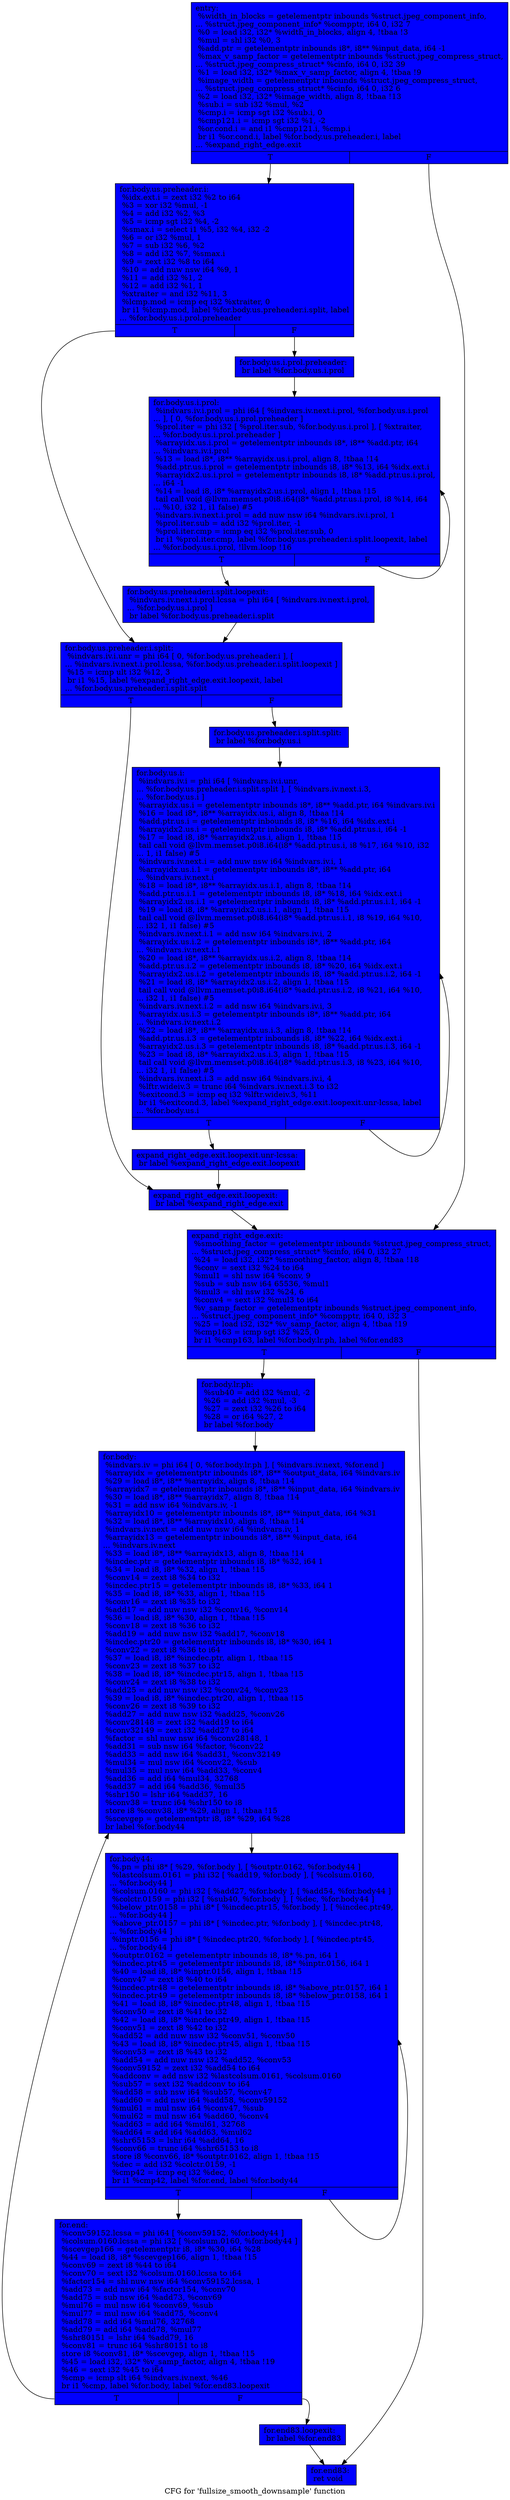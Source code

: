 digraph "CFG for 'fullsize_smooth_downsample' function" {
	label="CFG for 'fullsize_smooth_downsample' function";

	Node0x58bbda0 [shape=record, style = filled, fillcolor = blue, label="{entry:\l  %width_in_blocks = getelementptr inbounds %struct.jpeg_component_info,\l... %struct.jpeg_component_info* %compptr, i64 0, i32 7\l  %0 = load i32, i32* %width_in_blocks, align 4, !tbaa !3\l  %mul = shl i32 %0, 3\l  %add.ptr = getelementptr inbounds i8*, i8** %input_data, i64 -1\l  %max_v_samp_factor = getelementptr inbounds %struct.jpeg_compress_struct,\l... %struct.jpeg_compress_struct* %cinfo, i64 0, i32 39\l  %1 = load i32, i32* %max_v_samp_factor, align 4, !tbaa !9\l  %image_width = getelementptr inbounds %struct.jpeg_compress_struct,\l... %struct.jpeg_compress_struct* %cinfo, i64 0, i32 6\l  %2 = load i32, i32* %image_width, align 8, !tbaa !13\l  %sub.i = sub i32 %mul, %2\l  %cmp.i = icmp sgt i32 %sub.i, 0\l  %cmp121.i = icmp sgt i32 %1, -2\l  %or.cond.i = and i1 %cmp121.i, %cmp.i\l  br i1 %or.cond.i, label %for.body.us.preheader.i, label\l... %expand_right_edge.exit\l|{<s0>T|<s1>F}}"];
	Node0x58bbda0:s0 -> Node0x58bcaf0;
	Node0x58bbda0:s1 -> Node0x58bcbf0;
	Node0x58bcaf0 [shape=record, style = filled, fillcolor = blue, label="{for.body.us.preheader.i:                          \l  %idx.ext.i = zext i32 %2 to i64\l  %3 = xor i32 %mul, -1\l  %4 = add i32 %2, %3\l  %5 = icmp sgt i32 %4, -2\l  %smax.i = select i1 %5, i32 %4, i32 -2\l  %6 = or i32 %mul, 1\l  %7 = sub i32 %6, %2\l  %8 = add i32 %7, %smax.i\l  %9 = zext i32 %8 to i64\l  %10 = add nuw nsw i64 %9, 1\l  %11 = add i32 %1, 2\l  %12 = add i32 %1, 1\l  %xtraiter = and i32 %11, 3\l  %lcmp.mod = icmp eq i32 %xtraiter, 0\l  br i1 %lcmp.mod, label %for.body.us.preheader.i.split, label\l... %for.body.us.i.prol.preheader\l|{<s0>T|<s1>F}}"];
	Node0x58bcaf0:s0 -> Node0x58bcec0;
	Node0x58bcaf0:s1 -> Node0x58bd640;
	Node0x58bd640 [shape=record, style = filled, fillcolor = blue, label="{for.body.us.i.prol.preheader:                     \l  br label %for.body.us.i.prol\l}"];
	Node0x58bd640 -> Node0x58bd7f0;
	Node0x58bd7f0 [shape=record, style = filled, fillcolor = blue, label="{for.body.us.i.prol:                               \l  %indvars.iv.i.prol = phi i64 [ %indvars.iv.next.i.prol, %for.body.us.i.prol\l... ], [ 0, %for.body.us.i.prol.preheader ]\l  %prol.iter = phi i32 [ %prol.iter.sub, %for.body.us.i.prol ], [ %xtraiter,\l... %for.body.us.i.prol.preheader ]\l  %arrayidx.us.i.prol = getelementptr inbounds i8*, i8** %add.ptr, i64\l... %indvars.iv.i.prol\l  %13 = load i8*, i8** %arrayidx.us.i.prol, align 8, !tbaa !14\l  %add.ptr.us.i.prol = getelementptr inbounds i8, i8* %13, i64 %idx.ext.i\l  %arrayidx2.us.i.prol = getelementptr inbounds i8, i8* %add.ptr.us.i.prol,\l... i64 -1\l  %14 = load i8, i8* %arrayidx2.us.i.prol, align 1, !tbaa !15\l  tail call void @llvm.memset.p0i8.i64(i8* %add.ptr.us.i.prol, i8 %14, i64\l... %10, i32 1, i1 false) #5\l  %indvars.iv.next.i.prol = add nuw nsw i64 %indvars.iv.i.prol, 1\l  %prol.iter.sub = add i32 %prol.iter, -1\l  %prol.iter.cmp = icmp eq i32 %prol.iter.sub, 0\l  br i1 %prol.iter.cmp, label %for.body.us.preheader.i.split.loopexit, label\l... %for.body.us.i.prol, !llvm.loop !16\l|{<s0>T|<s1>F}}"];
	Node0x58bd7f0:s0 -> Node0x58be760;
	Node0x58bd7f0:s1 -> Node0x58bd7f0;
	Node0x58be760 [shape=record, style = filled, fillcolor = blue, label="{for.body.us.preheader.i.split.loopexit:           \l  %indvars.iv.next.i.prol.lcssa = phi i64 [ %indvars.iv.next.i.prol,\l... %for.body.us.i.prol ]\l  br label %for.body.us.preheader.i.split\l}"];
	Node0x58be760 -> Node0x58bcec0;
	Node0x58bcec0 [shape=record, style = filled, fillcolor = blue, label="{for.body.us.preheader.i.split:                    \l  %indvars.iv.i.unr = phi i64 [ 0, %for.body.us.preheader.i ], [\l... %indvars.iv.next.i.prol.lcssa, %for.body.us.preheader.i.split.loopexit ]\l  %15 = icmp ult i32 %12, 3\l  br i1 %15, label %expand_right_edge.exit.loopexit, label\l... %for.body.us.preheader.i.split.split\l|{<s0>T|<s1>F}}"];
	Node0x58bcec0:s0 -> Node0x58beab0;
	Node0x58bcec0:s1 -> Node0x58bebd0;
	Node0x58bebd0 [shape=record, style = filled, fillcolor = blue, label="{for.body.us.preheader.i.split.split:              \l  br label %for.body.us.i\l}"];
	Node0x58bebd0 -> Node0x58bed80;
	Node0x58bed80 [shape=record, style = filled, fillcolor = blue, label="{for.body.us.i:                                    \l  %indvars.iv.i = phi i64 [ %indvars.iv.i.unr,\l... %for.body.us.preheader.i.split.split ], [ %indvars.iv.next.i.3,\l... %for.body.us.i ]\l  %arrayidx.us.i = getelementptr inbounds i8*, i8** %add.ptr, i64 %indvars.iv.i\l  %16 = load i8*, i8** %arrayidx.us.i, align 8, !tbaa !14\l  %add.ptr.us.i = getelementptr inbounds i8, i8* %16, i64 %idx.ext.i\l  %arrayidx2.us.i = getelementptr inbounds i8, i8* %add.ptr.us.i, i64 -1\l  %17 = load i8, i8* %arrayidx2.us.i, align 1, !tbaa !15\l  tail call void @llvm.memset.p0i8.i64(i8* %add.ptr.us.i, i8 %17, i64 %10, i32\l... 1, i1 false) #5\l  %indvars.iv.next.i = add nuw nsw i64 %indvars.iv.i, 1\l  %arrayidx.us.i.1 = getelementptr inbounds i8*, i8** %add.ptr, i64\l... %indvars.iv.next.i\l  %18 = load i8*, i8** %arrayidx.us.i.1, align 8, !tbaa !14\l  %add.ptr.us.i.1 = getelementptr inbounds i8, i8* %18, i64 %idx.ext.i\l  %arrayidx2.us.i.1 = getelementptr inbounds i8, i8* %add.ptr.us.i.1, i64 -1\l  %19 = load i8, i8* %arrayidx2.us.i.1, align 1, !tbaa !15\l  tail call void @llvm.memset.p0i8.i64(i8* %add.ptr.us.i.1, i8 %19, i64 %10,\l... i32 1, i1 false) #5\l  %indvars.iv.next.i.1 = add nsw i64 %indvars.iv.i, 2\l  %arrayidx.us.i.2 = getelementptr inbounds i8*, i8** %add.ptr, i64\l... %indvars.iv.next.i.1\l  %20 = load i8*, i8** %arrayidx.us.i.2, align 8, !tbaa !14\l  %add.ptr.us.i.2 = getelementptr inbounds i8, i8* %20, i64 %idx.ext.i\l  %arrayidx2.us.i.2 = getelementptr inbounds i8, i8* %add.ptr.us.i.2, i64 -1\l  %21 = load i8, i8* %arrayidx2.us.i.2, align 1, !tbaa !15\l  tail call void @llvm.memset.p0i8.i64(i8* %add.ptr.us.i.2, i8 %21, i64 %10,\l... i32 1, i1 false) #5\l  %indvars.iv.next.i.2 = add nsw i64 %indvars.iv.i, 3\l  %arrayidx.us.i.3 = getelementptr inbounds i8*, i8** %add.ptr, i64\l... %indvars.iv.next.i.2\l  %22 = load i8*, i8** %arrayidx.us.i.3, align 8, !tbaa !14\l  %add.ptr.us.i.3 = getelementptr inbounds i8, i8* %22, i64 %idx.ext.i\l  %arrayidx2.us.i.3 = getelementptr inbounds i8, i8* %add.ptr.us.i.3, i64 -1\l  %23 = load i8, i8* %arrayidx2.us.i.3, align 1, !tbaa !15\l  tail call void @llvm.memset.p0i8.i64(i8* %add.ptr.us.i.3, i8 %23, i64 %10,\l... i32 1, i1 false) #5\l  %indvars.iv.next.i.3 = add nsw i64 %indvars.iv.i, 4\l  %lftr.wideiv.3 = trunc i64 %indvars.iv.next.i.3 to i32\l  %exitcond.3 = icmp eq i32 %lftr.wideiv.3, %11\l  br i1 %exitcond.3, label %expand_right_edge.exit.loopexit.unr-lcssa, label\l... %for.body.us.i\l|{<s0>T|<s1>F}}"];
	Node0x58bed80:s0 -> Node0x58c0ed0;
	Node0x58bed80:s1 -> Node0x58bed80;
	Node0x58c0ed0 [shape=record, style = filled, fillcolor = blue, label="{expand_right_edge.exit.loopexit.unr-lcssa:        \l  br label %expand_right_edge.exit.loopexit\l}"];
	Node0x58c0ed0 -> Node0x58beab0;
	Node0x58beab0 [shape=record, style = filled, fillcolor = blue, label="{expand_right_edge.exit.loopexit:                  \l  br label %expand_right_edge.exit\l}"];
	Node0x58beab0 -> Node0x58bcbf0;
	Node0x58bcbf0 [shape=record, style = filled, fillcolor = blue, label="{expand_right_edge.exit:                           \l  %smoothing_factor = getelementptr inbounds %struct.jpeg_compress_struct,\l... %struct.jpeg_compress_struct* %cinfo, i64 0, i32 27\l  %24 = load i32, i32* %smoothing_factor, align 8, !tbaa !18\l  %conv = sext i32 %24 to i64\l  %mul1 = shl nsw i64 %conv, 9\l  %sub = sub nsw i64 65536, %mul1\l  %mul3 = shl nsw i32 %24, 6\l  %conv4 = sext i32 %mul3 to i64\l  %v_samp_factor = getelementptr inbounds %struct.jpeg_component_info,\l... %struct.jpeg_component_info* %compptr, i64 0, i32 3\l  %25 = load i32, i32* %v_samp_factor, align 4, !tbaa !19\l  %cmp163 = icmp sgt i32 %25, 0\l  br i1 %cmp163, label %for.body.lr.ph, label %for.end83\l|{<s0>T|<s1>F}}"];
	Node0x58bcbf0:s0 -> Node0x58c1bb0;
	Node0x58bcbf0:s1 -> Node0x58c1c90;
	Node0x58c1bb0 [shape=record, style = filled, fillcolor = blue, label="{for.body.lr.ph:                                   \l  %sub40 = add i32 %mul, -2\l  %26 = add i32 %mul, -3\l  %27 = zext i32 %26 to i64\l  %28 = or i64 %27, 2\l  br label %for.body\l}"];
	Node0x58c1bb0 -> Node0x58c1fe0;
	Node0x58c1fe0 [shape=record, style = filled, fillcolor = blue, label="{for.body:                                         \l  %indvars.iv = phi i64 [ 0, %for.body.lr.ph ], [ %indvars.iv.next, %for.end ]\l  %arrayidx = getelementptr inbounds i8*, i8** %output_data, i64 %indvars.iv\l  %29 = load i8*, i8** %arrayidx, align 8, !tbaa !14\l  %arrayidx7 = getelementptr inbounds i8*, i8** %input_data, i64 %indvars.iv\l  %30 = load i8*, i8** %arrayidx7, align 8, !tbaa !14\l  %31 = add nsw i64 %indvars.iv, -1\l  %arrayidx10 = getelementptr inbounds i8*, i8** %input_data, i64 %31\l  %32 = load i8*, i8** %arrayidx10, align 8, !tbaa !14\l  %indvars.iv.next = add nuw nsw i64 %indvars.iv, 1\l  %arrayidx13 = getelementptr inbounds i8*, i8** %input_data, i64\l... %indvars.iv.next\l  %33 = load i8*, i8** %arrayidx13, align 8, !tbaa !14\l  %incdec.ptr = getelementptr inbounds i8, i8* %32, i64 1\l  %34 = load i8, i8* %32, align 1, !tbaa !15\l  %conv14 = zext i8 %34 to i32\l  %incdec.ptr15 = getelementptr inbounds i8, i8* %33, i64 1\l  %35 = load i8, i8* %33, align 1, !tbaa !15\l  %conv16 = zext i8 %35 to i32\l  %add17 = add nuw nsw i32 %conv16, %conv14\l  %36 = load i8, i8* %30, align 1, !tbaa !15\l  %conv18 = zext i8 %36 to i32\l  %add19 = add nuw nsw i32 %add17, %conv18\l  %incdec.ptr20 = getelementptr inbounds i8, i8* %30, i64 1\l  %conv22 = zext i8 %36 to i64\l  %37 = load i8, i8* %incdec.ptr, align 1, !tbaa !15\l  %conv23 = zext i8 %37 to i32\l  %38 = load i8, i8* %incdec.ptr15, align 1, !tbaa !15\l  %conv24 = zext i8 %38 to i32\l  %add25 = add nuw nsw i32 %conv24, %conv23\l  %39 = load i8, i8* %incdec.ptr20, align 1, !tbaa !15\l  %conv26 = zext i8 %39 to i32\l  %add27 = add nuw nsw i32 %add25, %conv26\l  %conv28148 = zext i32 %add19 to i64\l  %conv32149 = zext i32 %add27 to i64\l  %factor = shl nuw nsw i64 %conv28148, 1\l  %add31 = sub nsw i64 %factor, %conv22\l  %add33 = add nsw i64 %add31, %conv32149\l  %mul34 = mul nsw i64 %conv22, %sub\l  %mul35 = mul nsw i64 %add33, %conv4\l  %add36 = add i64 %mul34, 32768\l  %add37 = add i64 %add36, %mul35\l  %shr150 = lshr i64 %add37, 16\l  %conv38 = trunc i64 %shr150 to i8\l  store i8 %conv38, i8* %29, align 1, !tbaa !15\l  %scevgep = getelementptr i8, i8* %29, i64 %28\l  br label %for.body44\l}"];
	Node0x58c1fe0 -> Node0x58c06a0;
	Node0x58c06a0 [shape=record, style = filled, fillcolor = blue, label="{for.body44:                                       \l  %.pn = phi i8* [ %29, %for.body ], [ %outptr.0162, %for.body44 ]\l  %lastcolsum.0161 = phi i32 [ %add19, %for.body ], [ %colsum.0160,\l... %for.body44 ]\l  %colsum.0160 = phi i32 [ %add27, %for.body ], [ %add54, %for.body44 ]\l  %colctr.0159 = phi i32 [ %sub40, %for.body ], [ %dec, %for.body44 ]\l  %below_ptr.0158 = phi i8* [ %incdec.ptr15, %for.body ], [ %incdec.ptr49,\l... %for.body44 ]\l  %above_ptr.0157 = phi i8* [ %incdec.ptr, %for.body ], [ %incdec.ptr48,\l... %for.body44 ]\l  %inptr.0156 = phi i8* [ %incdec.ptr20, %for.body ], [ %incdec.ptr45,\l... %for.body44 ]\l  %outptr.0162 = getelementptr inbounds i8, i8* %.pn, i64 1\l  %incdec.ptr45 = getelementptr inbounds i8, i8* %inptr.0156, i64 1\l  %40 = load i8, i8* %inptr.0156, align 1, !tbaa !15\l  %conv47 = zext i8 %40 to i64\l  %incdec.ptr48 = getelementptr inbounds i8, i8* %above_ptr.0157, i64 1\l  %incdec.ptr49 = getelementptr inbounds i8, i8* %below_ptr.0158, i64 1\l  %41 = load i8, i8* %incdec.ptr48, align 1, !tbaa !15\l  %conv50 = zext i8 %41 to i32\l  %42 = load i8, i8* %incdec.ptr49, align 1, !tbaa !15\l  %conv51 = zext i8 %42 to i32\l  %add52 = add nuw nsw i32 %conv51, %conv50\l  %43 = load i8, i8* %incdec.ptr45, align 1, !tbaa !15\l  %conv53 = zext i8 %43 to i32\l  %add54 = add nuw nsw i32 %add52, %conv53\l  %conv59152 = zext i32 %add54 to i64\l  %addconv = add nsw i32 %lastcolsum.0161, %colsum.0160\l  %sub57 = sext i32 %addconv to i64\l  %add58 = sub nsw i64 %sub57, %conv47\l  %add60 = add nsw i64 %add58, %conv59152\l  %mul61 = mul nsw i64 %conv47, %sub\l  %mul62 = mul nsw i64 %add60, %conv4\l  %add63 = add i64 %mul61, 32768\l  %add64 = add i64 %add63, %mul62\l  %shr65153 = lshr i64 %add64, 16\l  %conv66 = trunc i64 %shr65153 to i8\l  store i8 %conv66, i8* %outptr.0162, align 1, !tbaa !15\l  %dec = add i32 %colctr.0159, -1\l  %cmp42 = icmp eq i32 %dec, 0\l  br i1 %cmp42, label %for.end, label %for.body44\l|{<s0>T|<s1>F}}"];
	Node0x58c06a0:s0 -> Node0x58c2130;
	Node0x58c06a0:s1 -> Node0x58c06a0;
	Node0x58c2130 [shape=record, style = filled, fillcolor = blue, label="{for.end:                                          \l  %conv59152.lcssa = phi i64 [ %conv59152, %for.body44 ]\l  %colsum.0160.lcssa = phi i32 [ %colsum.0160, %for.body44 ]\l  %scevgep166 = getelementptr i8, i8* %30, i64 %28\l  %44 = load i8, i8* %scevgep166, align 1, !tbaa !15\l  %conv69 = zext i8 %44 to i64\l  %conv70 = sext i32 %colsum.0160.lcssa to i64\l  %factor154 = shl nuw nsw i64 %conv59152.lcssa, 1\l  %add73 = add nsw i64 %factor154, %conv70\l  %add75 = sub nsw i64 %add73, %conv69\l  %mul76 = mul nsw i64 %conv69, %sub\l  %mul77 = mul nsw i64 %add75, %conv4\l  %add78 = add i64 %mul76, 32768\l  %add79 = add i64 %add78, %mul77\l  %shr80151 = lshr i64 %add79, 16\l  %conv81 = trunc i64 %shr80151 to i8\l  store i8 %conv81, i8* %scevgep, align 1, !tbaa !15\l  %45 = load i32, i32* %v_samp_factor, align 4, !tbaa !19\l  %46 = sext i32 %45 to i64\l  %cmp = icmp slt i64 %indvars.iv.next, %46\l  br i1 %cmp, label %for.body, label %for.end83.loopexit\l|{<s0>T|<s1>F}}"];
	Node0x58c2130:s0 -> Node0x58c1fe0;
	Node0x58c2130:s1 -> Node0x58c7940;
	Node0x58c7940 [shape=record, style = filled, fillcolor = blue, label="{for.end83.loopexit:                               \l  br label %for.end83\l}"];
	Node0x58c7940 -> Node0x58c1c90;
	Node0x58c1c90 [shape=record, style = filled, fillcolor = blue, label="{for.end83:                                        \l  ret void\l}"];
}
